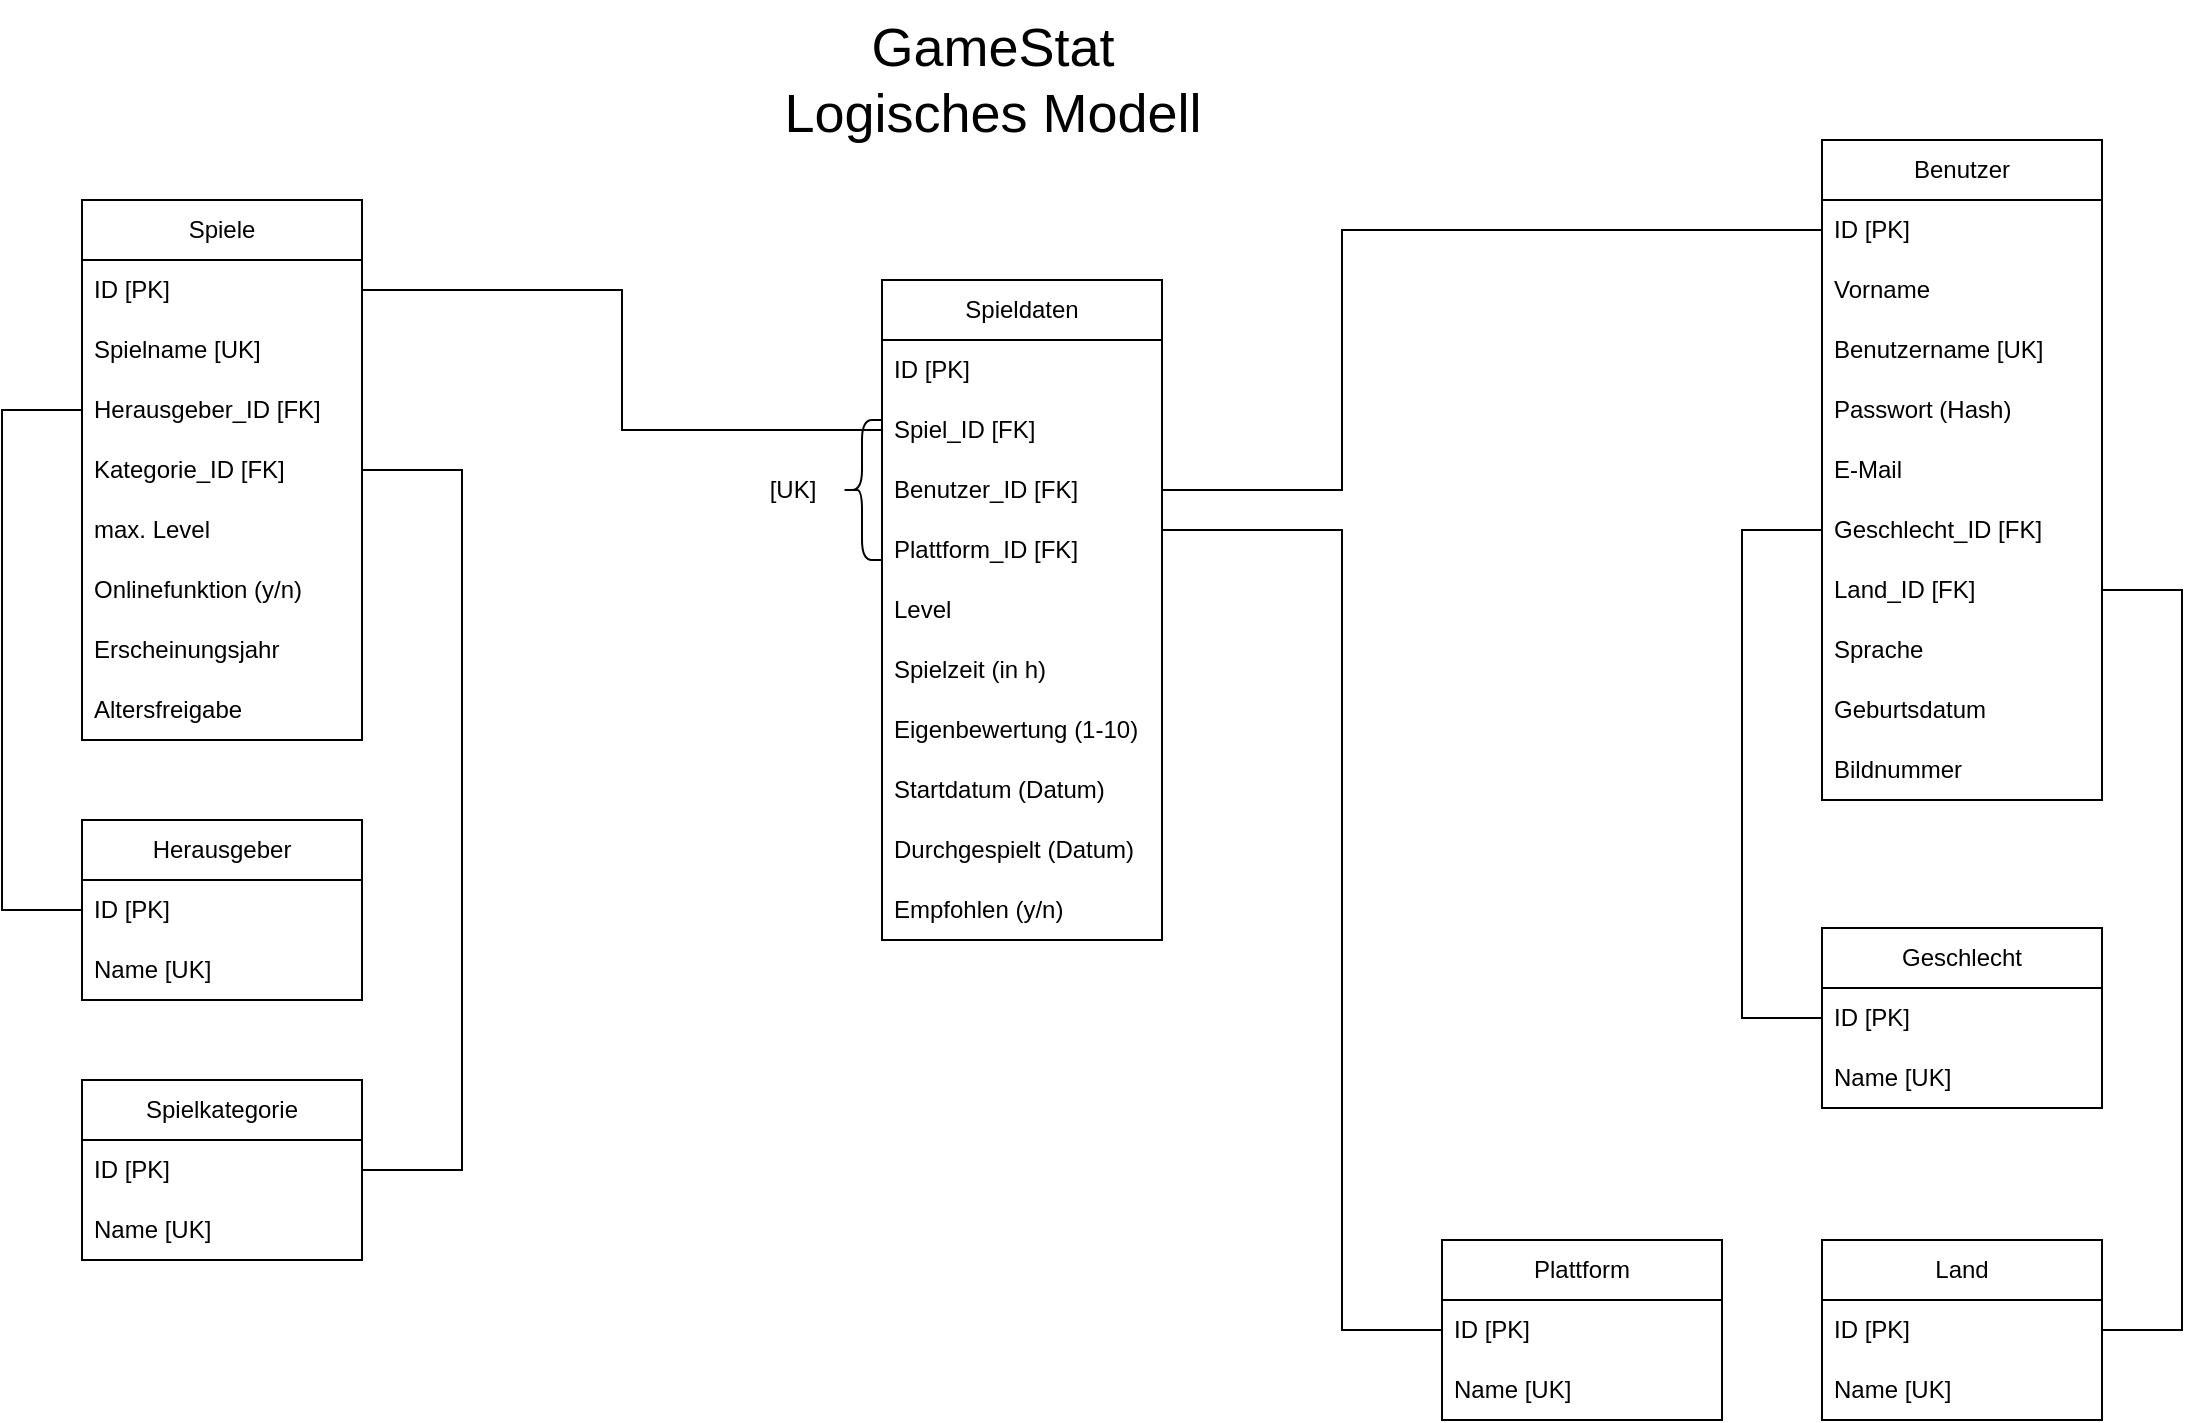 <mxfile version="26.2.15" pages="2">
  <diagram name="Logisches Modell" id="YfdkuOndGtr8_6JJJVQj">
    <mxGraphModel dx="1426" dy="849" grid="1" gridSize="10" guides="1" tooltips="1" connect="1" arrows="1" fold="1" page="1" pageScale="1" pageWidth="1169" pageHeight="827" background="none" math="0" shadow="0">
      <root>
        <mxCell id="0" />
        <mxCell id="1" parent="0" />
        <mxCell id="nKQsU5BfmFABiyB_pp4Q-2" value="Spiele" style="swimlane;fontStyle=0;childLayout=stackLayout;horizontal=1;startSize=30;horizontalStack=0;resizeParent=1;resizeParentMax=0;resizeLast=0;collapsible=1;marginBottom=0;whiteSpace=wrap;html=1;" parent="1" vertex="1">
          <mxGeometry x="70" y="130" width="140" height="270" as="geometry" />
        </mxCell>
        <mxCell id="nKQsU5BfmFABiyB_pp4Q-3" value="ID [PK]" style="text;strokeColor=none;fillColor=none;align=left;verticalAlign=middle;spacingLeft=4;spacingRight=4;overflow=hidden;points=[[0,0.5],[1,0.5]];portConstraint=eastwest;rotatable=0;whiteSpace=wrap;html=1;" parent="nKQsU5BfmFABiyB_pp4Q-2" vertex="1">
          <mxGeometry y="30" width="140" height="30" as="geometry" />
        </mxCell>
        <mxCell id="nKQsU5BfmFABiyB_pp4Q-4" value="Spielname [UK]" style="text;strokeColor=none;fillColor=none;align=left;verticalAlign=middle;spacingLeft=4;spacingRight=4;overflow=hidden;points=[[0,0.5],[1,0.5]];portConstraint=eastwest;rotatable=0;whiteSpace=wrap;html=1;" parent="nKQsU5BfmFABiyB_pp4Q-2" vertex="1">
          <mxGeometry y="60" width="140" height="30" as="geometry" />
        </mxCell>
        <mxCell id="nKQsU5BfmFABiyB_pp4Q-5" value="Herausgeber_ID [FK]" style="text;strokeColor=none;fillColor=none;align=left;verticalAlign=middle;spacingLeft=4;spacingRight=4;overflow=hidden;points=[[0,0.5],[1,0.5]];portConstraint=eastwest;rotatable=0;whiteSpace=wrap;html=1;" parent="nKQsU5BfmFABiyB_pp4Q-2" vertex="1">
          <mxGeometry y="90" width="140" height="30" as="geometry" />
        </mxCell>
        <mxCell id="nKQsU5BfmFABiyB_pp4Q-24" value="Kategorie_ID&amp;nbsp;[FK]" style="text;strokeColor=none;fillColor=none;align=left;verticalAlign=middle;spacingLeft=4;spacingRight=4;overflow=hidden;points=[[0,0.5],[1,0.5]];portConstraint=eastwest;rotatable=0;whiteSpace=wrap;html=1;" parent="nKQsU5BfmFABiyB_pp4Q-2" vertex="1">
          <mxGeometry y="120" width="140" height="30" as="geometry" />
        </mxCell>
        <mxCell id="nKQsU5BfmFABiyB_pp4Q-36" value="max. Level" style="text;strokeColor=none;fillColor=none;align=left;verticalAlign=middle;spacingLeft=4;spacingRight=4;overflow=hidden;points=[[0,0.5],[1,0.5]];portConstraint=eastwest;rotatable=0;whiteSpace=wrap;html=1;" parent="nKQsU5BfmFABiyB_pp4Q-2" vertex="1">
          <mxGeometry y="150" width="140" height="30" as="geometry" />
        </mxCell>
        <mxCell id="nKQsU5BfmFABiyB_pp4Q-22" value="Onlinefunktion (y/n)" style="text;strokeColor=none;fillColor=none;align=left;verticalAlign=middle;spacingLeft=4;spacingRight=4;overflow=hidden;points=[[0,0.5],[1,0.5]];portConstraint=eastwest;rotatable=0;whiteSpace=wrap;html=1;" parent="nKQsU5BfmFABiyB_pp4Q-2" vertex="1">
          <mxGeometry y="180" width="140" height="30" as="geometry" />
        </mxCell>
        <mxCell id="nKQsU5BfmFABiyB_pp4Q-43" value="Erscheinungsjahr" style="text;strokeColor=none;fillColor=none;align=left;verticalAlign=middle;spacingLeft=4;spacingRight=4;overflow=hidden;points=[[0,0.5],[1,0.5]];portConstraint=eastwest;rotatable=0;whiteSpace=wrap;html=1;" parent="nKQsU5BfmFABiyB_pp4Q-2" vertex="1">
          <mxGeometry y="210" width="140" height="30" as="geometry" />
        </mxCell>
        <mxCell id="nKQsU5BfmFABiyB_pp4Q-30" value="Altersfreigabe" style="text;strokeColor=none;fillColor=none;align=left;verticalAlign=middle;spacingLeft=4;spacingRight=4;overflow=hidden;points=[[0,0.5],[1,0.5]];portConstraint=eastwest;rotatable=0;whiteSpace=wrap;html=1;" parent="nKQsU5BfmFABiyB_pp4Q-2" vertex="1">
          <mxGeometry y="240" width="140" height="30" as="geometry" />
        </mxCell>
        <mxCell id="nKQsU5BfmFABiyB_pp4Q-9" value="Benutzer" style="swimlane;fontStyle=0;childLayout=stackLayout;horizontal=1;startSize=30;horizontalStack=0;resizeParent=1;resizeParentMax=0;resizeLast=0;collapsible=1;marginBottom=0;whiteSpace=wrap;html=1;" parent="1" vertex="1">
          <mxGeometry x="940" y="100" width="140" height="330" as="geometry" />
        </mxCell>
        <mxCell id="nKQsU5BfmFABiyB_pp4Q-10" value="ID [PK]" style="text;strokeColor=none;fillColor=none;align=left;verticalAlign=middle;spacingLeft=4;spacingRight=4;overflow=hidden;points=[[0,0.5],[1,0.5]];portConstraint=eastwest;rotatable=0;whiteSpace=wrap;html=1;" parent="nKQsU5BfmFABiyB_pp4Q-9" vertex="1">
          <mxGeometry y="30" width="140" height="30" as="geometry" />
        </mxCell>
        <mxCell id="nKQsU5BfmFABiyB_pp4Q-31" value="Vorname" style="text;strokeColor=none;fillColor=none;align=left;verticalAlign=middle;spacingLeft=4;spacingRight=4;overflow=hidden;points=[[0,0.5],[1,0.5]];portConstraint=eastwest;rotatable=0;whiteSpace=wrap;html=1;" parent="nKQsU5BfmFABiyB_pp4Q-9" vertex="1">
          <mxGeometry y="60" width="140" height="30" as="geometry" />
        </mxCell>
        <mxCell id="nKQsU5BfmFABiyB_pp4Q-11" value="Benutzername&amp;nbsp;[UK]" style="text;strokeColor=none;fillColor=none;align=left;verticalAlign=middle;spacingLeft=4;spacingRight=4;overflow=hidden;points=[[0,0.5],[1,0.5]];portConstraint=eastwest;rotatable=0;whiteSpace=wrap;html=1;" parent="nKQsU5BfmFABiyB_pp4Q-9" vertex="1">
          <mxGeometry y="90" width="140" height="30" as="geometry" />
        </mxCell>
        <mxCell id="Ll8_rYvrmY97XpLbqkg0-10" value="Passwort (Hash)" style="text;strokeColor=none;fillColor=none;align=left;verticalAlign=middle;spacingLeft=4;spacingRight=4;overflow=hidden;points=[[0,0.5],[1,0.5]];portConstraint=eastwest;rotatable=0;whiteSpace=wrap;html=1;" parent="nKQsU5BfmFABiyB_pp4Q-9" vertex="1">
          <mxGeometry y="120" width="140" height="30" as="geometry" />
        </mxCell>
        <mxCell id="nKQsU5BfmFABiyB_pp4Q-25" value="E-Mail" style="text;strokeColor=none;fillColor=none;align=left;verticalAlign=middle;spacingLeft=4;spacingRight=4;overflow=hidden;points=[[0,0.5],[1,0.5]];portConstraint=eastwest;rotatable=0;whiteSpace=wrap;html=1;" parent="nKQsU5BfmFABiyB_pp4Q-9" vertex="1">
          <mxGeometry y="150" width="140" height="30" as="geometry" />
        </mxCell>
        <mxCell id="nKQsU5BfmFABiyB_pp4Q-12" value="Geschlecht_ID&amp;nbsp;[FK]" style="text;strokeColor=none;fillColor=none;align=left;verticalAlign=middle;spacingLeft=4;spacingRight=4;overflow=hidden;points=[[0,0.5],[1,0.5]];portConstraint=eastwest;rotatable=0;whiteSpace=wrap;html=1;" parent="nKQsU5BfmFABiyB_pp4Q-9" vertex="1">
          <mxGeometry y="180" width="140" height="30" as="geometry" />
        </mxCell>
        <mxCell id="Ll8_rYvrmY97XpLbqkg0-12" value="Land_ID&amp;nbsp;[FK]" style="text;strokeColor=none;fillColor=none;align=left;verticalAlign=middle;spacingLeft=4;spacingRight=4;overflow=hidden;points=[[0,0.5],[1,0.5]];portConstraint=eastwest;rotatable=0;whiteSpace=wrap;html=1;" parent="nKQsU5BfmFABiyB_pp4Q-9" vertex="1">
          <mxGeometry y="210" width="140" height="30" as="geometry" />
        </mxCell>
        <mxCell id="Ll8_rYvrmY97XpLbqkg0-11" value="Sprache" style="text;strokeColor=none;fillColor=none;align=left;verticalAlign=middle;spacingLeft=4;spacingRight=4;overflow=hidden;points=[[0,0.5],[1,0.5]];portConstraint=eastwest;rotatable=0;whiteSpace=wrap;html=1;" parent="nKQsU5BfmFABiyB_pp4Q-9" vertex="1">
          <mxGeometry y="240" width="140" height="30" as="geometry" />
        </mxCell>
        <mxCell id="nKQsU5BfmFABiyB_pp4Q-13" value="Geburtsdatum" style="text;strokeColor=none;fillColor=none;align=left;verticalAlign=middle;spacingLeft=4;spacingRight=4;overflow=hidden;points=[[0,0.5],[1,0.5]];portConstraint=eastwest;rotatable=0;whiteSpace=wrap;html=1;" parent="nKQsU5BfmFABiyB_pp4Q-9" vertex="1">
          <mxGeometry y="270" width="140" height="30" as="geometry" />
        </mxCell>
        <mxCell id="nKQsU5BfmFABiyB_pp4Q-37" value="Bildnummer" style="text;strokeColor=none;fillColor=none;align=left;verticalAlign=middle;spacingLeft=4;spacingRight=4;overflow=hidden;points=[[0,0.5],[1,0.5]];portConstraint=eastwest;rotatable=0;whiteSpace=wrap;html=1;" parent="nKQsU5BfmFABiyB_pp4Q-9" vertex="1">
          <mxGeometry y="300" width="140" height="30" as="geometry" />
        </mxCell>
        <mxCell id="nKQsU5BfmFABiyB_pp4Q-14" value="Spieldaten" style="swimlane;fontStyle=0;childLayout=stackLayout;horizontal=1;startSize=30;horizontalStack=0;resizeParent=1;resizeParentMax=0;resizeLast=0;collapsible=1;marginBottom=0;whiteSpace=wrap;html=1;" parent="1" vertex="1">
          <mxGeometry x="470" y="170" width="140" height="330" as="geometry" />
        </mxCell>
        <mxCell id="nKQsU5BfmFABiyB_pp4Q-38" value="ID [PK]" style="text;strokeColor=none;fillColor=none;align=left;verticalAlign=middle;spacingLeft=4;spacingRight=4;overflow=hidden;points=[[0,0.5],[1,0.5]];portConstraint=eastwest;rotatable=0;whiteSpace=wrap;html=1;" parent="nKQsU5BfmFABiyB_pp4Q-14" vertex="1">
          <mxGeometry y="30" width="140" height="30" as="geometry" />
        </mxCell>
        <mxCell id="nKQsU5BfmFABiyB_pp4Q-15" value="Spiel_ID&amp;nbsp;[FK]" style="text;strokeColor=none;fillColor=none;align=left;verticalAlign=middle;spacingLeft=4;spacingRight=4;overflow=hidden;points=[[0,0.5],[1,0.5]];portConstraint=eastwest;rotatable=0;whiteSpace=wrap;html=1;" parent="nKQsU5BfmFABiyB_pp4Q-14" vertex="1">
          <mxGeometry y="60" width="140" height="30" as="geometry" />
        </mxCell>
        <mxCell id="nKQsU5BfmFABiyB_pp4Q-16" value="Benutzer_ID&amp;nbsp;[FK]" style="text;strokeColor=none;fillColor=none;align=left;verticalAlign=middle;spacingLeft=4;spacingRight=4;overflow=hidden;points=[[0,0.5],[1,0.5]];portConstraint=eastwest;rotatable=0;whiteSpace=wrap;html=1;" parent="nKQsU5BfmFABiyB_pp4Q-14" vertex="1">
          <mxGeometry y="90" width="140" height="30" as="geometry" />
        </mxCell>
        <mxCell id="nKQsU5BfmFABiyB_pp4Q-23" value="Plattform_ID&amp;nbsp;[FK]" style="text;strokeColor=none;fillColor=none;align=left;verticalAlign=middle;spacingLeft=4;spacingRight=4;overflow=hidden;points=[[0,0.5],[1,0.5]];portConstraint=eastwest;rotatable=0;whiteSpace=wrap;html=1;" parent="nKQsU5BfmFABiyB_pp4Q-14" vertex="1">
          <mxGeometry y="120" width="140" height="30" as="geometry" />
        </mxCell>
        <mxCell id="nKQsU5BfmFABiyB_pp4Q-17" value="Level" style="text;strokeColor=none;fillColor=none;align=left;verticalAlign=middle;spacingLeft=4;spacingRight=4;overflow=hidden;points=[[0,0.5],[1,0.5]];portConstraint=eastwest;rotatable=0;whiteSpace=wrap;html=1;" parent="nKQsU5BfmFABiyB_pp4Q-14" vertex="1">
          <mxGeometry y="150" width="140" height="30" as="geometry" />
        </mxCell>
        <mxCell id="nKQsU5BfmFABiyB_pp4Q-18" value="Spielzeit (in h)" style="text;strokeColor=none;fillColor=none;align=left;verticalAlign=middle;spacingLeft=4;spacingRight=4;overflow=hidden;points=[[0,0.5],[1,0.5]];portConstraint=eastwest;rotatable=0;whiteSpace=wrap;html=1;" parent="nKQsU5BfmFABiyB_pp4Q-14" vertex="1">
          <mxGeometry y="180" width="140" height="30" as="geometry" />
        </mxCell>
        <mxCell id="nKQsU5BfmFABiyB_pp4Q-21" value="Eigenbewertung (1-10)" style="text;strokeColor=none;fillColor=none;align=left;verticalAlign=middle;spacingLeft=4;spacingRight=4;overflow=hidden;points=[[0,0.5],[1,0.5]];portConstraint=eastwest;rotatable=0;whiteSpace=wrap;html=1;" parent="nKQsU5BfmFABiyB_pp4Q-14" vertex="1">
          <mxGeometry y="210" width="140" height="30" as="geometry" />
        </mxCell>
        <mxCell id="Ll8_rYvrmY97XpLbqkg0-9" value="Startdatum (Datum)" style="text;strokeColor=none;fillColor=none;align=left;verticalAlign=middle;spacingLeft=4;spacingRight=4;overflow=hidden;points=[[0,0.5],[1,0.5]];portConstraint=eastwest;rotatable=0;whiteSpace=wrap;html=1;" parent="nKQsU5BfmFABiyB_pp4Q-14" vertex="1">
          <mxGeometry y="240" width="140" height="30" as="geometry" />
        </mxCell>
        <mxCell id="nKQsU5BfmFABiyB_pp4Q-42" value="Durchgespielt (Datum)" style="text;strokeColor=none;fillColor=none;align=left;verticalAlign=middle;spacingLeft=4;spacingRight=4;overflow=hidden;points=[[0,0.5],[1,0.5]];portConstraint=eastwest;rotatable=0;whiteSpace=wrap;html=1;" parent="nKQsU5BfmFABiyB_pp4Q-14" vertex="1">
          <mxGeometry y="270" width="140" height="30" as="geometry" />
        </mxCell>
        <mxCell id="Ll8_rYvrmY97XpLbqkg0-13" value="Empfohlen (y/n)" style="text;strokeColor=none;fillColor=none;align=left;verticalAlign=middle;spacingLeft=4;spacingRight=4;overflow=hidden;points=[[0,0.5],[1,0.5]];portConstraint=eastwest;rotatable=0;whiteSpace=wrap;html=1;" parent="nKQsU5BfmFABiyB_pp4Q-14" vertex="1">
          <mxGeometry y="300" width="140" height="30" as="geometry" />
        </mxCell>
        <mxCell id="nKQsU5BfmFABiyB_pp4Q-27" value="Plattform" style="swimlane;fontStyle=0;childLayout=stackLayout;horizontal=1;startSize=30;horizontalStack=0;resizeParent=1;resizeParentMax=0;resizeLast=0;collapsible=1;marginBottom=0;whiteSpace=wrap;html=1;" parent="1" vertex="1">
          <mxGeometry x="750" y="650" width="140" height="90" as="geometry">
            <mxRectangle x="950" y="400" width="100" height="30" as="alternateBounds" />
          </mxGeometry>
        </mxCell>
        <mxCell id="nKQsU5BfmFABiyB_pp4Q-28" value="ID [PK]" style="text;strokeColor=none;fillColor=none;align=left;verticalAlign=middle;spacingLeft=4;spacingRight=4;overflow=hidden;points=[[0,0.5],[1,0.5]];portConstraint=eastwest;rotatable=0;whiteSpace=wrap;html=1;" parent="nKQsU5BfmFABiyB_pp4Q-27" vertex="1">
          <mxGeometry y="30" width="140" height="30" as="geometry" />
        </mxCell>
        <mxCell id="nKQsU5BfmFABiyB_pp4Q-29" value="Name&amp;nbsp;[UK]" style="text;strokeColor=none;fillColor=none;align=left;verticalAlign=middle;spacingLeft=4;spacingRight=4;overflow=hidden;points=[[0,0.5],[1,0.5]];portConstraint=eastwest;rotatable=0;whiteSpace=wrap;html=1;" parent="nKQsU5BfmFABiyB_pp4Q-27" vertex="1">
          <mxGeometry y="60" width="140" height="30" as="geometry" />
        </mxCell>
        <mxCell id="nKQsU5BfmFABiyB_pp4Q-33" value="Spielkategorie" style="swimlane;fontStyle=0;childLayout=stackLayout;horizontal=1;startSize=30;horizontalStack=0;resizeParent=1;resizeParentMax=0;resizeLast=0;collapsible=1;marginBottom=0;whiteSpace=wrap;html=1;" parent="1" vertex="1">
          <mxGeometry x="70" y="570" width="140" height="90" as="geometry" />
        </mxCell>
        <mxCell id="nKQsU5BfmFABiyB_pp4Q-34" value="ID [PK]" style="text;strokeColor=none;fillColor=none;align=left;verticalAlign=middle;spacingLeft=4;spacingRight=4;overflow=hidden;points=[[0,0.5],[1,0.5]];portConstraint=eastwest;rotatable=0;whiteSpace=wrap;html=1;" parent="nKQsU5BfmFABiyB_pp4Q-33" vertex="1">
          <mxGeometry y="30" width="140" height="30" as="geometry" />
        </mxCell>
        <mxCell id="nKQsU5BfmFABiyB_pp4Q-35" value="Name&amp;nbsp;[UK]" style="text;strokeColor=none;fillColor=none;align=left;verticalAlign=middle;spacingLeft=4;spacingRight=4;overflow=hidden;points=[[0,0.5],[1,0.5]];portConstraint=eastwest;rotatable=0;whiteSpace=wrap;html=1;" parent="nKQsU5BfmFABiyB_pp4Q-33" vertex="1">
          <mxGeometry y="60" width="140" height="30" as="geometry" />
        </mxCell>
        <mxCell id="nKQsU5BfmFABiyB_pp4Q-41" style="edgeStyle=orthogonalEdgeStyle;rounded=0;orthogonalLoop=1;jettySize=auto;html=1;endArrow=none;endFill=0;" parent="1" source="nKQsU5BfmFABiyB_pp4Q-3" target="nKQsU5BfmFABiyB_pp4Q-15" edge="1">
          <mxGeometry relative="1" as="geometry" />
        </mxCell>
        <mxCell id="nKQsU5BfmFABiyB_pp4Q-48" style="edgeStyle=orthogonalEdgeStyle;rounded=0;orthogonalLoop=1;jettySize=auto;html=1;entryX=1;entryY=0.5;entryDx=0;entryDy=0;endArrow=none;endFill=0;" parent="1" source="nKQsU5BfmFABiyB_pp4Q-10" target="nKQsU5BfmFABiyB_pp4Q-16" edge="1">
          <mxGeometry relative="1" as="geometry">
            <Array as="points">
              <mxPoint x="700" y="145" />
              <mxPoint x="700" y="275" />
            </Array>
          </mxGeometry>
        </mxCell>
        <mxCell id="0s7iuWoLHfclav60qxuF-2" style="edgeStyle=orthogonalEdgeStyle;rounded=0;orthogonalLoop=1;jettySize=auto;html=1;entryX=1;entryY=0.5;entryDx=0;entryDy=0;endArrow=none;endFill=0;" parent="1" source="nKQsU5BfmFABiyB_pp4Q-34" target="nKQsU5BfmFABiyB_pp4Q-24" edge="1">
          <mxGeometry relative="1" as="geometry">
            <Array as="points">
              <mxPoint x="260" y="615" />
              <mxPoint x="260" y="265" />
            </Array>
          </mxGeometry>
        </mxCell>
        <mxCell id="0s7iuWoLHfclav60qxuF-3" style="edgeStyle=orthogonalEdgeStyle;rounded=0;orthogonalLoop=1;jettySize=auto;html=1;endArrow=none;endFill=0;" parent="1" source="nKQsU5BfmFABiyB_pp4Q-28" target="nKQsU5BfmFABiyB_pp4Q-23" edge="1">
          <mxGeometry relative="1" as="geometry">
            <Array as="points">
              <mxPoint x="700" y="695" />
              <mxPoint x="700" y="295" />
            </Array>
          </mxGeometry>
        </mxCell>
        <mxCell id="IzuA51_JtZp4UO2K9cSj-1" value="Herausgeber" style="swimlane;fontStyle=0;childLayout=stackLayout;horizontal=1;startSize=30;horizontalStack=0;resizeParent=1;resizeParentMax=0;resizeLast=0;collapsible=1;marginBottom=0;whiteSpace=wrap;html=1;" parent="1" vertex="1">
          <mxGeometry x="70" y="440" width="140" height="90" as="geometry" />
        </mxCell>
        <mxCell id="IzuA51_JtZp4UO2K9cSj-2" value="ID [PK]" style="text;strokeColor=none;fillColor=none;align=left;verticalAlign=middle;spacingLeft=4;spacingRight=4;overflow=hidden;points=[[0,0.5],[1,0.5]];portConstraint=eastwest;rotatable=0;whiteSpace=wrap;html=1;" parent="IzuA51_JtZp4UO2K9cSj-1" vertex="1">
          <mxGeometry y="30" width="140" height="30" as="geometry" />
        </mxCell>
        <mxCell id="IzuA51_JtZp4UO2K9cSj-4" value="Name&amp;nbsp;[UK]" style="text;strokeColor=none;fillColor=none;align=left;verticalAlign=middle;spacingLeft=4;spacingRight=4;overflow=hidden;points=[[0,0.5],[1,0.5]];portConstraint=eastwest;rotatable=0;whiteSpace=wrap;html=1;" parent="IzuA51_JtZp4UO2K9cSj-1" vertex="1">
          <mxGeometry y="60" width="140" height="30" as="geometry" />
        </mxCell>
        <mxCell id="IzuA51_JtZp4UO2K9cSj-6" style="edgeStyle=orthogonalEdgeStyle;rounded=0;orthogonalLoop=1;jettySize=auto;html=1;exitX=0;exitY=0.5;exitDx=0;exitDy=0;entryX=0;entryY=0.5;entryDx=0;entryDy=0;endArrow=none;endFill=0;" parent="1" source="IzuA51_JtZp4UO2K9cSj-2" target="nKQsU5BfmFABiyB_pp4Q-5" edge="1">
          <mxGeometry relative="1" as="geometry">
            <Array as="points">
              <mxPoint x="30" y="485" />
              <mxPoint x="30" y="235" />
            </Array>
          </mxGeometry>
        </mxCell>
        <mxCell id="IzuA51_JtZp4UO2K9cSj-7" value="Land" style="swimlane;fontStyle=0;childLayout=stackLayout;horizontal=1;startSize=30;horizontalStack=0;resizeParent=1;resizeParentMax=0;resizeLast=0;collapsible=1;marginBottom=0;whiteSpace=wrap;html=1;" parent="1" vertex="1">
          <mxGeometry x="940" y="650" width="140" height="90" as="geometry">
            <mxRectangle x="950" y="400" width="100" height="30" as="alternateBounds" />
          </mxGeometry>
        </mxCell>
        <mxCell id="IzuA51_JtZp4UO2K9cSj-8" value="ID [PK]" style="text;strokeColor=none;fillColor=none;align=left;verticalAlign=middle;spacingLeft=4;spacingRight=4;overflow=hidden;points=[[0,0.5],[1,0.5]];portConstraint=eastwest;rotatable=0;whiteSpace=wrap;html=1;" parent="IzuA51_JtZp4UO2K9cSj-7" vertex="1">
          <mxGeometry y="30" width="140" height="30" as="geometry" />
        </mxCell>
        <mxCell id="IzuA51_JtZp4UO2K9cSj-9" value="Name&amp;nbsp;[UK]" style="text;strokeColor=none;fillColor=none;align=left;verticalAlign=middle;spacingLeft=4;spacingRight=4;overflow=hidden;points=[[0,0.5],[1,0.5]];portConstraint=eastwest;rotatable=0;whiteSpace=wrap;html=1;" parent="IzuA51_JtZp4UO2K9cSj-7" vertex="1">
          <mxGeometry y="60" width="140" height="30" as="geometry" />
        </mxCell>
        <mxCell id="IzuA51_JtZp4UO2K9cSj-11" value="Geschlecht" style="swimlane;fontStyle=0;childLayout=stackLayout;horizontal=1;startSize=30;horizontalStack=0;resizeParent=1;resizeParentMax=0;resizeLast=0;collapsible=1;marginBottom=0;whiteSpace=wrap;html=1;" parent="1" vertex="1">
          <mxGeometry x="940" y="494" width="140" height="90" as="geometry">
            <mxRectangle x="950" y="400" width="100" height="30" as="alternateBounds" />
          </mxGeometry>
        </mxCell>
        <mxCell id="IzuA51_JtZp4UO2K9cSj-12" value="ID [PK]" style="text;strokeColor=none;fillColor=none;align=left;verticalAlign=middle;spacingLeft=4;spacingRight=4;overflow=hidden;points=[[0,0.5],[1,0.5]];portConstraint=eastwest;rotatable=0;whiteSpace=wrap;html=1;" parent="IzuA51_JtZp4UO2K9cSj-11" vertex="1">
          <mxGeometry y="30" width="140" height="30" as="geometry" />
        </mxCell>
        <mxCell id="IzuA51_JtZp4UO2K9cSj-13" value="Name&amp;nbsp;[UK]" style="text;strokeColor=none;fillColor=none;align=left;verticalAlign=middle;spacingLeft=4;spacingRight=4;overflow=hidden;points=[[0,0.5],[1,0.5]];portConstraint=eastwest;rotatable=0;whiteSpace=wrap;html=1;" parent="IzuA51_JtZp4UO2K9cSj-11" vertex="1">
          <mxGeometry y="60" width="140" height="30" as="geometry" />
        </mxCell>
        <mxCell id="GI6SF_CtIjZZqzCGXID7-3" style="edgeStyle=orthogonalEdgeStyle;rounded=0;orthogonalLoop=1;jettySize=auto;html=1;entryX=0;entryY=0.5;entryDx=0;entryDy=0;endArrow=none;startFill=0;" parent="1" source="IzuA51_JtZp4UO2K9cSj-12" target="nKQsU5BfmFABiyB_pp4Q-12" edge="1">
          <mxGeometry relative="1" as="geometry">
            <Array as="points">
              <mxPoint x="900" y="539" />
              <mxPoint x="900" y="295" />
            </Array>
          </mxGeometry>
        </mxCell>
        <mxCell id="GI6SF_CtIjZZqzCGXID7-4" style="edgeStyle=orthogonalEdgeStyle;rounded=0;orthogonalLoop=1;jettySize=auto;html=1;entryX=1;entryY=0.5;entryDx=0;entryDy=0;endArrow=none;startFill=0;" parent="1" source="IzuA51_JtZp4UO2K9cSj-8" target="Ll8_rYvrmY97XpLbqkg0-12" edge="1">
          <mxGeometry relative="1" as="geometry">
            <Array as="points">
              <mxPoint x="1120" y="695" />
              <mxPoint x="1120" y="325" />
            </Array>
          </mxGeometry>
        </mxCell>
        <mxCell id="GUNByDCEdrcCeqgM0yce-1" value="" style="shape=curlyBracket;whiteSpace=wrap;html=1;rounded=1;labelPosition=left;verticalLabelPosition=middle;align=right;verticalAlign=middle;" parent="1" vertex="1">
          <mxGeometry x="450" y="240" width="20" height="70" as="geometry" />
        </mxCell>
        <mxCell id="GUNByDCEdrcCeqgM0yce-2" value="[UK]" style="text;html=1;align=center;verticalAlign=middle;resizable=0;points=[];autosize=1;strokeColor=none;fillColor=none;" parent="1" vertex="1">
          <mxGeometry x="400" y="260" width="50" height="30" as="geometry" />
        </mxCell>
        <mxCell id="bCrKAwUCbJ5sr4a8S931-1" value="GameStat&lt;br&gt;Logisches Modell" style="text;html=1;align=center;verticalAlign=middle;resizable=0;points=[];autosize=1;strokeColor=none;fillColor=none;fontSize=27;" vertex="1" parent="1">
          <mxGeometry x="410" y="30" width="230" height="80" as="geometry" />
        </mxCell>
      </root>
    </mxGraphModel>
  </diagram>
  <diagram id="xvdcUwB9AWY-STHWBOZz" name="ERM - Semantisches Modell">
    <mxGraphModel dx="1426" dy="849" grid="1" gridSize="10" guides="1" tooltips="1" connect="1" arrows="1" fold="1" page="1" pageScale="1" pageWidth="1169" pageHeight="827" math="0" shadow="0">
      <root>
        <mxCell id="0" />
        <mxCell id="1" parent="0" />
        <mxCell id="JRyliqt_3TO3lA8H6NYk-3" style="edgeStyle=orthogonalEdgeStyle;rounded=0;orthogonalLoop=1;jettySize=auto;html=1;entryX=0.5;entryY=0;entryDx=0;entryDy=0;endArrow=none;startFill=0;" parent="1" source="LqFIUGVbw8sw-49HCYzh-2" target="u96_dr-zxeYHkRB0BwEC-4" edge="1">
          <mxGeometry relative="1" as="geometry" />
        </mxCell>
        <mxCell id="LqFIUGVbw8sw-49HCYzh-2" value="Spiel&lt;br&gt;hat" style="shape=rhombus;perimeter=rhombusPerimeter;whiteSpace=wrap;html=1;align=center;" parent="1" vertex="1">
          <mxGeometry x="507.5" y="490" width="85" height="60" as="geometry" />
        </mxCell>
        <mxCell id="0Wor8GXt6FMR4Ik6QTlM-6" style="edgeStyle=orthogonalEdgeStyle;rounded=0;orthogonalLoop=1;jettySize=auto;html=1;entryX=1;entryY=0.5;entryDx=0;entryDy=0;endArrow=none;startFill=0;" parent="1" source="oKWbrkQQpkRKA_NlGpjj-1" target="0Wor8GXt6FMR4Ik6QTlM-2" edge="1">
          <mxGeometry relative="1" as="geometry" />
        </mxCell>
        <mxCell id="0Wor8GXt6FMR4Ik6QTlM-10" style="edgeStyle=orthogonalEdgeStyle;rounded=0;orthogonalLoop=1;jettySize=auto;html=1;entryX=0.5;entryY=1;entryDx=0;entryDy=0;endArrow=none;startFill=0;" parent="1" source="oKWbrkQQpkRKA_NlGpjj-1" target="0Wor8GXt6FMR4Ik6QTlM-5" edge="1">
          <mxGeometry relative="1" as="geometry">
            <Array as="points">
              <mxPoint x="973" y="420" />
              <mxPoint x="973" y="400" />
            </Array>
          </mxGeometry>
        </mxCell>
        <mxCell id="0Wor8GXt6FMR4Ik6QTlM-11" style="edgeStyle=orthogonalEdgeStyle;rounded=0;orthogonalLoop=1;jettySize=auto;html=1;entryX=0.5;entryY=0;entryDx=0;entryDy=0;endArrow=none;startFill=0;" parent="1" source="oKWbrkQQpkRKA_NlGpjj-1" target="0Wor8GXt6FMR4Ik6QTlM-4" edge="1">
          <mxGeometry relative="1" as="geometry" />
        </mxCell>
        <mxCell id="oKWbrkQQpkRKA_NlGpjj-1" value="Benutzer" style="whiteSpace=wrap;html=1;align=center;" parent="1" vertex="1">
          <mxGeometry x="790" y="400" width="100" height="40" as="geometry" />
        </mxCell>
        <mxCell id="0Wor8GXt6FMR4Ik6QTlM-9" style="edgeStyle=orthogonalEdgeStyle;rounded=0;orthogonalLoop=1;jettySize=auto;html=1;endArrow=none;startFill=0;" parent="1" source="EVIq-oT2bdL4-TLl1Oz5-2" target="0Wor8GXt6FMR4Ik6QTlM-1" edge="1">
          <mxGeometry relative="1" as="geometry" />
        </mxCell>
        <mxCell id="0Wor8GXt6FMR4Ik6QTlM-15" style="edgeStyle=orthogonalEdgeStyle;rounded=0;orthogonalLoop=1;jettySize=auto;html=1;endArrow=none;startFill=0;" parent="1" source="EVIq-oT2bdL4-TLl1Oz5-2" target="0Wor8GXt6FMR4Ik6QTlM-3" edge="1">
          <mxGeometry relative="1" as="geometry" />
        </mxCell>
        <mxCell id="0Wor8GXt6FMR4Ik6QTlM-26" style="edgeStyle=orthogonalEdgeStyle;rounded=0;orthogonalLoop=1;jettySize=auto;html=1;entryX=1;entryY=0.5;entryDx=0;entryDy=0;endArrow=none;startFill=0;" parent="1" source="EVIq-oT2bdL4-TLl1Oz5-2" target="0Wor8GXt6FMR4Ik6QTlM-19" edge="1">
          <mxGeometry relative="1" as="geometry" />
        </mxCell>
        <mxCell id="EVIq-oT2bdL4-TLl1Oz5-2" value="Spiel" style="whiteSpace=wrap;html=1;align=center;" parent="1" vertex="1">
          <mxGeometry x="240" y="400" width="100" height="40" as="geometry" />
        </mxCell>
        <mxCell id="EVIq-oT2bdL4-TLl1Oz5-3" value="Herausgeber" style="whiteSpace=wrap;html=1;align=center;" parent="1" vertex="1">
          <mxGeometry x="80" y="110" width="100" height="40" as="geometry" />
        </mxCell>
        <mxCell id="u96_dr-zxeYHkRB0BwEC-2" value="Geschlecht" style="whiteSpace=wrap;html=1;align=center;" parent="1" vertex="1">
          <mxGeometry x="1010" y="270" width="100" height="40" as="geometry" />
        </mxCell>
        <mxCell id="u96_dr-zxeYHkRB0BwEC-3" value="Land&lt;span style=&quot;color: rgba(0, 0, 0, 0); font-family: monospace; font-size: 0px; text-align: start; text-wrap-mode: nowrap;&quot;&gt;%3CmxGraphModel%3E%3Croot%3E%3CmxCell%20id%3D%220%22%2F%3E%3CmxCell%20id%3D%221%22%20parent%3D%220%22%2F%3E%3CmxCell%20id%3D%222%22%20value%3D%22Spiel%22%20style%3D%22whiteSpace%3Dwrap%3Bhtml%3D1%3Balign%3Dcenter%3B%22%20vertex%3D%221%22%20parent%3D%221%22%3E%3CmxGeometry%20x%3D%22480%22%20y%3D%2270%22%20width%3D%22100%22%20height%3D%2240%22%20as%3D%22geometry%22%2F%3E%3C%2FmxCell%3E%3C%2Froot%3E%3C%2FmxGraphModel%3E&lt;/span&gt;" style="whiteSpace=wrap;html=1;align=center;" parent="1" vertex="1">
          <mxGeometry x="950" y="510" width="100" height="40" as="geometry" />
        </mxCell>
        <mxCell id="u96_dr-zxeYHkRB0BwEC-4" value="Plattorm" style="whiteSpace=wrap;html=1;align=center;" parent="1" vertex="1">
          <mxGeometry x="500" y="600" width="100" height="40" as="geometry" />
        </mxCell>
        <mxCell id="u96_dr-zxeYHkRB0BwEC-6" value="Spielkategorie" style="whiteSpace=wrap;html=1;align=center;" parent="1" vertex="1">
          <mxGeometry x="40" y="310" width="100" height="40" as="geometry" />
        </mxCell>
        <mxCell id="0Wor8GXt6FMR4Ik6QTlM-7" style="edgeStyle=orthogonalEdgeStyle;rounded=0;orthogonalLoop=1;jettySize=auto;html=1;entryX=0;entryY=0.5;entryDx=0;entryDy=0;endArrow=none;startFill=0;" parent="1" source="u96_dr-zxeYHkRB0BwEC-7" target="0Wor8GXt6FMR4Ik6QTlM-2" edge="1">
          <mxGeometry relative="1" as="geometry" />
        </mxCell>
        <mxCell id="JRyliqt_3TO3lA8H6NYk-2" style="edgeStyle=orthogonalEdgeStyle;rounded=0;orthogonalLoop=1;jettySize=auto;html=1;entryX=0.5;entryY=0;entryDx=0;entryDy=0;endArrow=none;startFill=0;" parent="1" source="u96_dr-zxeYHkRB0BwEC-7" target="LqFIUGVbw8sw-49HCYzh-2" edge="1">
          <mxGeometry relative="1" as="geometry" />
        </mxCell>
        <mxCell id="u96_dr-zxeYHkRB0BwEC-7" value="Spieldaten" style="whiteSpace=wrap;html=1;align=center;" parent="1" vertex="1">
          <mxGeometry x="500" y="400" width="100" height="40" as="geometry" />
        </mxCell>
        <mxCell id="0Wor8GXt6FMR4Ik6QTlM-8" style="edgeStyle=orthogonalEdgeStyle;rounded=0;orthogonalLoop=1;jettySize=auto;html=1;entryX=0;entryY=0.5;entryDx=0;entryDy=0;endArrow=none;startFill=0;" parent="1" source="0Wor8GXt6FMR4Ik6QTlM-1" target="u96_dr-zxeYHkRB0BwEC-7" edge="1">
          <mxGeometry relative="1" as="geometry" />
        </mxCell>
        <mxCell id="0Wor8GXt6FMR4Ik6QTlM-1" value="hat" style="shape=rhombus;perimeter=rhombusPerimeter;whiteSpace=wrap;html=1;align=center;" parent="1" vertex="1">
          <mxGeometry x="380" y="390" width="85" height="60" as="geometry" />
        </mxCell>
        <mxCell id="0Wor8GXt6FMR4Ik6QTlM-2" value="hat" style="shape=rhombus;perimeter=rhombusPerimeter;whiteSpace=wrap;html=1;align=center;" parent="1" vertex="1">
          <mxGeometry x="650" y="390" width="85" height="60" as="geometry" />
        </mxCell>
        <mxCell id="0Wor8GXt6FMR4Ik6QTlM-16" style="edgeStyle=orthogonalEdgeStyle;rounded=0;orthogonalLoop=1;jettySize=auto;html=1;entryX=0.5;entryY=1;entryDx=0;entryDy=0;endArrow=none;startFill=0;" parent="1" source="0Wor8GXt6FMR4Ik6QTlM-3" target="EVIq-oT2bdL4-TLl1Oz5-3" edge="1">
          <mxGeometry relative="1" as="geometry">
            <Array as="points">
              <mxPoint x="130" y="200" />
            </Array>
          </mxGeometry>
        </mxCell>
        <mxCell id="0Wor8GXt6FMR4Ik6QTlM-3" value="hat" style="shape=rhombus;perimeter=rhombusPerimeter;whiteSpace=wrap;html=1;align=center;" parent="1" vertex="1">
          <mxGeometry x="247.5" y="170" width="85" height="60" as="geometry" />
        </mxCell>
        <mxCell id="0Wor8GXt6FMR4Ik6QTlM-12" style="edgeStyle=orthogonalEdgeStyle;rounded=0;orthogonalLoop=1;jettySize=auto;html=1;entryX=0;entryY=0.5;entryDx=0;entryDy=0;endArrow=none;startFill=0;" parent="1" source="0Wor8GXt6FMR4Ik6QTlM-4" target="u96_dr-zxeYHkRB0BwEC-3" edge="1">
          <mxGeometry relative="1" as="geometry">
            <Array as="points">
              <mxPoint x="922" y="530" />
            </Array>
          </mxGeometry>
        </mxCell>
        <mxCell id="0Wor8GXt6FMR4Ik6QTlM-4" value="ist in" style="shape=rhombus;perimeter=rhombusPerimeter;whiteSpace=wrap;html=1;align=center;" parent="1" vertex="1">
          <mxGeometry x="797.5" y="500" width="85" height="60" as="geometry" />
        </mxCell>
        <mxCell id="0Wor8GXt6FMR4Ik6QTlM-13" style="edgeStyle=orthogonalEdgeStyle;rounded=0;orthogonalLoop=1;jettySize=auto;html=1;entryX=0.5;entryY=1;entryDx=0;entryDy=0;exitX=1;exitY=0.5;exitDx=0;exitDy=0;endArrow=none;startFill=0;" parent="1" source="0Wor8GXt6FMR4Ik6QTlM-5" target="u96_dr-zxeYHkRB0BwEC-2" edge="1">
          <mxGeometry relative="1" as="geometry">
            <Array as="points">
              <mxPoint x="1060" y="370" />
            </Array>
          </mxGeometry>
        </mxCell>
        <mxCell id="0Wor8GXt6FMR4Ik6QTlM-5" value="hat" style="shape=rhombus;perimeter=rhombusPerimeter;whiteSpace=wrap;html=1;align=center;" parent="1" vertex="1">
          <mxGeometry x="930" y="340" width="85" height="60" as="geometry" />
        </mxCell>
        <mxCell id="0Wor8GXt6FMR4Ik6QTlM-19" value="besitzt" style="shape=rhombus;perimeter=rhombusPerimeter;whiteSpace=wrap;html=1;align=center;" parent="1" vertex="1">
          <mxGeometry x="120" y="390" width="85" height="60" as="geometry" />
        </mxCell>
        <mxCell id="0Wor8GXt6FMR4Ik6QTlM-22" value="1" style="text;html=1;align=center;verticalAlign=middle;resizable=0;points=[];autosize=1;strokeColor=none;fillColor=none;" parent="1" vertex="1">
          <mxGeometry x="1030" y="310" width="30" height="30" as="geometry" />
        </mxCell>
        <mxCell id="0Wor8GXt6FMR4Ik6QTlM-23" value="n" style="text;html=1;align=center;verticalAlign=middle;resizable=0;points=[];autosize=1;strokeColor=none;fillColor=none;" parent="1" vertex="1">
          <mxGeometry x="890" y="390" width="30" height="30" as="geometry" />
        </mxCell>
        <mxCell id="0Wor8GXt6FMR4Ik6QTlM-24" value="1" style="text;html=1;align=center;verticalAlign=middle;resizable=0;points=[];autosize=1;strokeColor=none;fillColor=none;" parent="1" vertex="1">
          <mxGeometry x="920" y="500" width="30" height="30" as="geometry" />
        </mxCell>
        <mxCell id="0Wor8GXt6FMR4Ik6QTlM-25" value="n" style="text;html=1;align=center;verticalAlign=middle;resizable=0;points=[];autosize=1;strokeColor=none;fillColor=none;" parent="1" vertex="1">
          <mxGeometry x="835" y="438" width="30" height="30" as="geometry" />
        </mxCell>
        <mxCell id="0Wor8GXt6FMR4Ik6QTlM-27" style="edgeStyle=orthogonalEdgeStyle;rounded=0;orthogonalLoop=1;jettySize=auto;html=1;entryX=0.456;entryY=0.968;entryDx=0;entryDy=0;entryPerimeter=0;endArrow=none;startFill=0;" parent="1" source="0Wor8GXt6FMR4Ik6QTlM-19" target="u96_dr-zxeYHkRB0BwEC-6" edge="1">
          <mxGeometry relative="1" as="geometry">
            <Array as="points">
              <mxPoint x="86" y="420" />
              <mxPoint x="86" y="370" />
            </Array>
          </mxGeometry>
        </mxCell>
        <mxCell id="0Wor8GXt6FMR4Ik6QTlM-28" value="1" style="text;html=1;align=center;verticalAlign=middle;resizable=0;points=[];autosize=1;strokeColor=none;fillColor=none;" parent="1" vertex="1">
          <mxGeometry x="130" y="150" width="30" height="30" as="geometry" />
        </mxCell>
        <mxCell id="0Wor8GXt6FMR4Ik6QTlM-29" value="n" style="text;html=1;align=center;verticalAlign=middle;resizable=0;points=[];autosize=1;strokeColor=none;fillColor=none;" parent="1" vertex="1">
          <mxGeometry x="290" y="370" width="30" height="30" as="geometry" />
        </mxCell>
        <mxCell id="0Wor8GXt6FMR4Ik6QTlM-30" value="1" style="text;html=1;align=center;verticalAlign=middle;resizable=0;points=[];autosize=1;strokeColor=none;fillColor=none;" parent="1" vertex="1">
          <mxGeometry x="80" y="350" width="30" height="30" as="geometry" />
        </mxCell>
        <mxCell id="0Wor8GXt6FMR4Ik6QTlM-32" value="n" style="text;html=1;align=center;verticalAlign=middle;resizable=0;points=[];autosize=1;strokeColor=none;fillColor=none;" parent="1" vertex="1">
          <mxGeometry x="210" y="390" width="30" height="30" as="geometry" />
        </mxCell>
        <mxCell id="JRyliqt_3TO3lA8H6NYk-4" value="1" style="text;html=1;align=center;verticalAlign=middle;resizable=0;points=[];autosize=1;strokeColor=none;fillColor=none;" parent="1" vertex="1">
          <mxGeometry x="550" y="570" width="30" height="30" as="geometry" />
        </mxCell>
        <mxCell id="JRyliqt_3TO3lA8H6NYk-5" value="n" style="text;html=1;align=center;verticalAlign=middle;resizable=0;points=[];autosize=1;strokeColor=none;fillColor=none;" parent="1" vertex="1">
          <mxGeometry x="550" y="440" width="30" height="30" as="geometry" />
        </mxCell>
        <mxCell id="JRyliqt_3TO3lA8H6NYk-6" value="n" style="text;html=1;align=center;verticalAlign=middle;resizable=0;points=[];autosize=1;strokeColor=none;fillColor=none;" parent="1" vertex="1">
          <mxGeometry x="600" y="390" width="30" height="30" as="geometry" />
        </mxCell>
        <mxCell id="JRyliqt_3TO3lA8H6NYk-7" value="1" style="text;html=1;align=center;verticalAlign=middle;resizable=0;points=[];autosize=1;strokeColor=none;fillColor=none;" parent="1" vertex="1">
          <mxGeometry x="760" y="390" width="30" height="30" as="geometry" />
        </mxCell>
        <mxCell id="JRyliqt_3TO3lA8H6NYk-8" value="n" style="text;html=1;align=center;verticalAlign=middle;resizable=0;points=[];autosize=1;strokeColor=none;fillColor=none;" parent="1" vertex="1">
          <mxGeometry x="470" y="390" width="30" height="30" as="geometry" />
        </mxCell>
        <mxCell id="JRyliqt_3TO3lA8H6NYk-9" value="1" style="text;html=1;align=center;verticalAlign=middle;resizable=0;points=[];autosize=1;strokeColor=none;fillColor=none;" parent="1" vertex="1">
          <mxGeometry x="340" y="390" width="30" height="30" as="geometry" />
        </mxCell>
        <mxCell id="zj3BIiSIgYUUuu9C7-H2-1" value="GameStat&lt;br&gt;ERM - Semantisches Modell" style="text;html=1;align=center;verticalAlign=middle;resizable=0;points=[];autosize=1;strokeColor=none;fillColor=none;fontSize=27;" vertex="1" parent="1">
          <mxGeometry x="430" y="40" width="360" height="80" as="geometry" />
        </mxCell>
      </root>
    </mxGraphModel>
  </diagram>
</mxfile>
